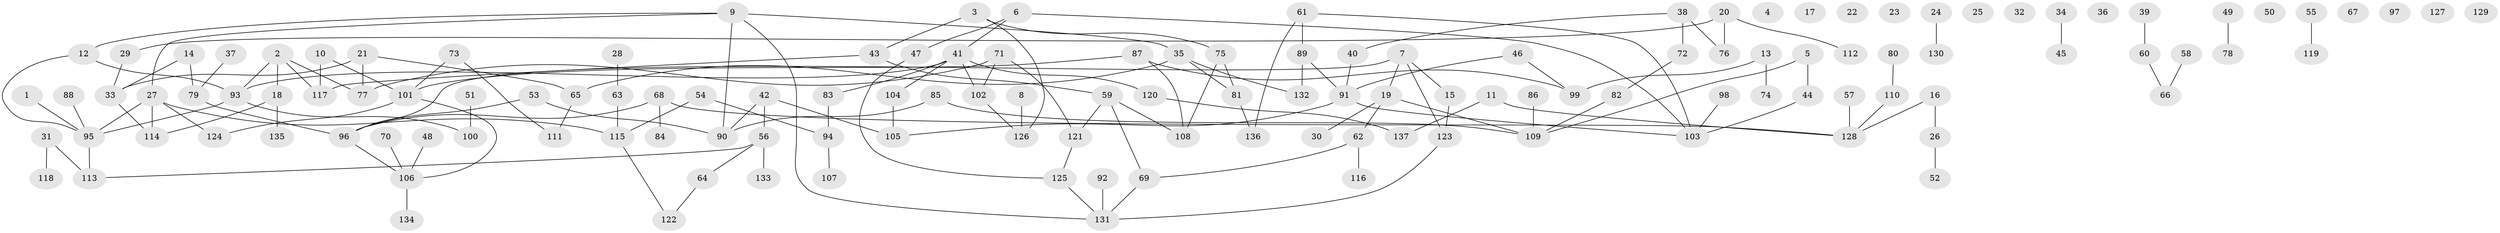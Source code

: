 // coarse degree distribution, {1: 0.29896907216494845, 5: 0.09278350515463918, 4: 0.09278350515463918, 0: 0.13402061855670103, 2: 0.17525773195876287, 3: 0.15463917525773196, 6: 0.020618556701030927, 7: 0.010309278350515464, 9: 0.020618556701030927}
// Generated by graph-tools (version 1.1) at 2025/41/03/06/25 10:41:23]
// undirected, 137 vertices, 154 edges
graph export_dot {
graph [start="1"]
  node [color=gray90,style=filled];
  1;
  2;
  3;
  4;
  5;
  6;
  7;
  8;
  9;
  10;
  11;
  12;
  13;
  14;
  15;
  16;
  17;
  18;
  19;
  20;
  21;
  22;
  23;
  24;
  25;
  26;
  27;
  28;
  29;
  30;
  31;
  32;
  33;
  34;
  35;
  36;
  37;
  38;
  39;
  40;
  41;
  42;
  43;
  44;
  45;
  46;
  47;
  48;
  49;
  50;
  51;
  52;
  53;
  54;
  55;
  56;
  57;
  58;
  59;
  60;
  61;
  62;
  63;
  64;
  65;
  66;
  67;
  68;
  69;
  70;
  71;
  72;
  73;
  74;
  75;
  76;
  77;
  78;
  79;
  80;
  81;
  82;
  83;
  84;
  85;
  86;
  87;
  88;
  89;
  90;
  91;
  92;
  93;
  94;
  95;
  96;
  97;
  98;
  99;
  100;
  101;
  102;
  103;
  104;
  105;
  106;
  107;
  108;
  109;
  110;
  111;
  112;
  113;
  114;
  115;
  116;
  117;
  118;
  119;
  120;
  121;
  122;
  123;
  124;
  125;
  126;
  127;
  128;
  129;
  130;
  131;
  132;
  133;
  134;
  135;
  136;
  137;
  1 -- 95;
  2 -- 18;
  2 -- 77;
  2 -- 93;
  2 -- 117;
  3 -- 43;
  3 -- 75;
  3 -- 126;
  5 -- 44;
  5 -- 109;
  6 -- 41;
  6 -- 47;
  6 -- 103;
  7 -- 15;
  7 -- 19;
  7 -- 96;
  7 -- 123;
  8 -- 126;
  9 -- 12;
  9 -- 27;
  9 -- 35;
  9 -- 90;
  9 -- 131;
  10 -- 101;
  10 -- 117;
  11 -- 128;
  11 -- 137;
  12 -- 93;
  12 -- 95;
  13 -- 74;
  13 -- 99;
  14 -- 33;
  14 -- 79;
  15 -- 123;
  16 -- 26;
  16 -- 128;
  18 -- 114;
  18 -- 135;
  19 -- 30;
  19 -- 62;
  19 -- 109;
  20 -- 29;
  20 -- 76;
  20 -- 112;
  21 -- 33;
  21 -- 65;
  21 -- 77;
  24 -- 130;
  26 -- 52;
  27 -- 95;
  27 -- 114;
  27 -- 115;
  27 -- 124;
  28 -- 63;
  29 -- 33;
  31 -- 113;
  31 -- 118;
  33 -- 114;
  34 -- 45;
  35 -- 65;
  35 -- 81;
  35 -- 132;
  37 -- 79;
  38 -- 40;
  38 -- 72;
  38 -- 76;
  39 -- 60;
  40 -- 91;
  41 -- 83;
  41 -- 93;
  41 -- 102;
  41 -- 104;
  41 -- 120;
  42 -- 56;
  42 -- 90;
  42 -- 105;
  43 -- 59;
  43 -- 117;
  44 -- 103;
  46 -- 91;
  46 -- 99;
  47 -- 125;
  48 -- 106;
  49 -- 78;
  51 -- 100;
  53 -- 90;
  53 -- 96;
  54 -- 94;
  54 -- 115;
  55 -- 119;
  56 -- 64;
  56 -- 113;
  56 -- 133;
  57 -- 128;
  58 -- 66;
  59 -- 69;
  59 -- 108;
  59 -- 121;
  60 -- 66;
  61 -- 89;
  61 -- 103;
  61 -- 136;
  62 -- 69;
  62 -- 116;
  63 -- 115;
  64 -- 122;
  65 -- 111;
  68 -- 84;
  68 -- 96;
  68 -- 128;
  69 -- 131;
  70 -- 106;
  71 -- 77;
  71 -- 102;
  71 -- 121;
  72 -- 82;
  73 -- 101;
  73 -- 111;
  75 -- 81;
  75 -- 108;
  79 -- 96;
  80 -- 110;
  81 -- 136;
  82 -- 109;
  83 -- 94;
  85 -- 90;
  85 -- 109;
  86 -- 109;
  87 -- 99;
  87 -- 101;
  87 -- 108;
  88 -- 95;
  89 -- 91;
  89 -- 132;
  91 -- 103;
  91 -- 105;
  92 -- 131;
  93 -- 95;
  93 -- 100;
  94 -- 107;
  95 -- 113;
  96 -- 106;
  98 -- 103;
  101 -- 106;
  101 -- 124;
  102 -- 126;
  104 -- 105;
  106 -- 134;
  110 -- 128;
  115 -- 122;
  120 -- 137;
  121 -- 125;
  123 -- 131;
  125 -- 131;
}
